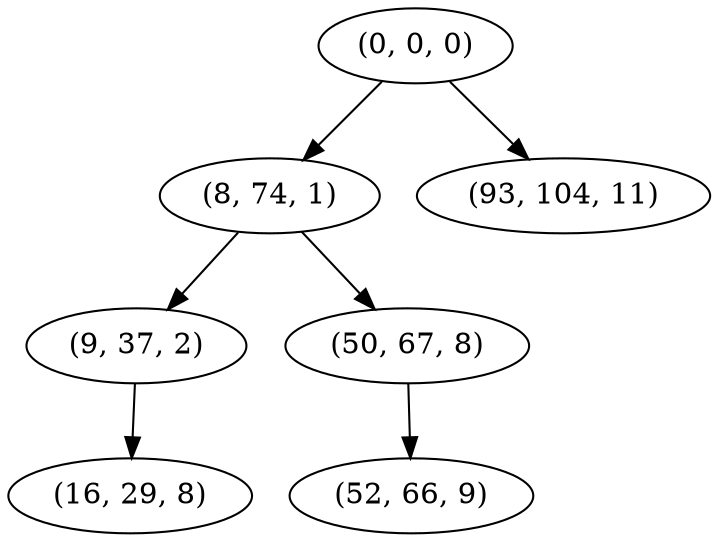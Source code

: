 digraph tree {
    "(0, 0, 0)";
    "(8, 74, 1)";
    "(9, 37, 2)";
    "(16, 29, 8)";
    "(50, 67, 8)";
    "(52, 66, 9)";
    "(93, 104, 11)";
    "(0, 0, 0)" -> "(8, 74, 1)";
    "(0, 0, 0)" -> "(93, 104, 11)";
    "(8, 74, 1)" -> "(9, 37, 2)";
    "(8, 74, 1)" -> "(50, 67, 8)";
    "(9, 37, 2)" -> "(16, 29, 8)";
    "(50, 67, 8)" -> "(52, 66, 9)";
}
